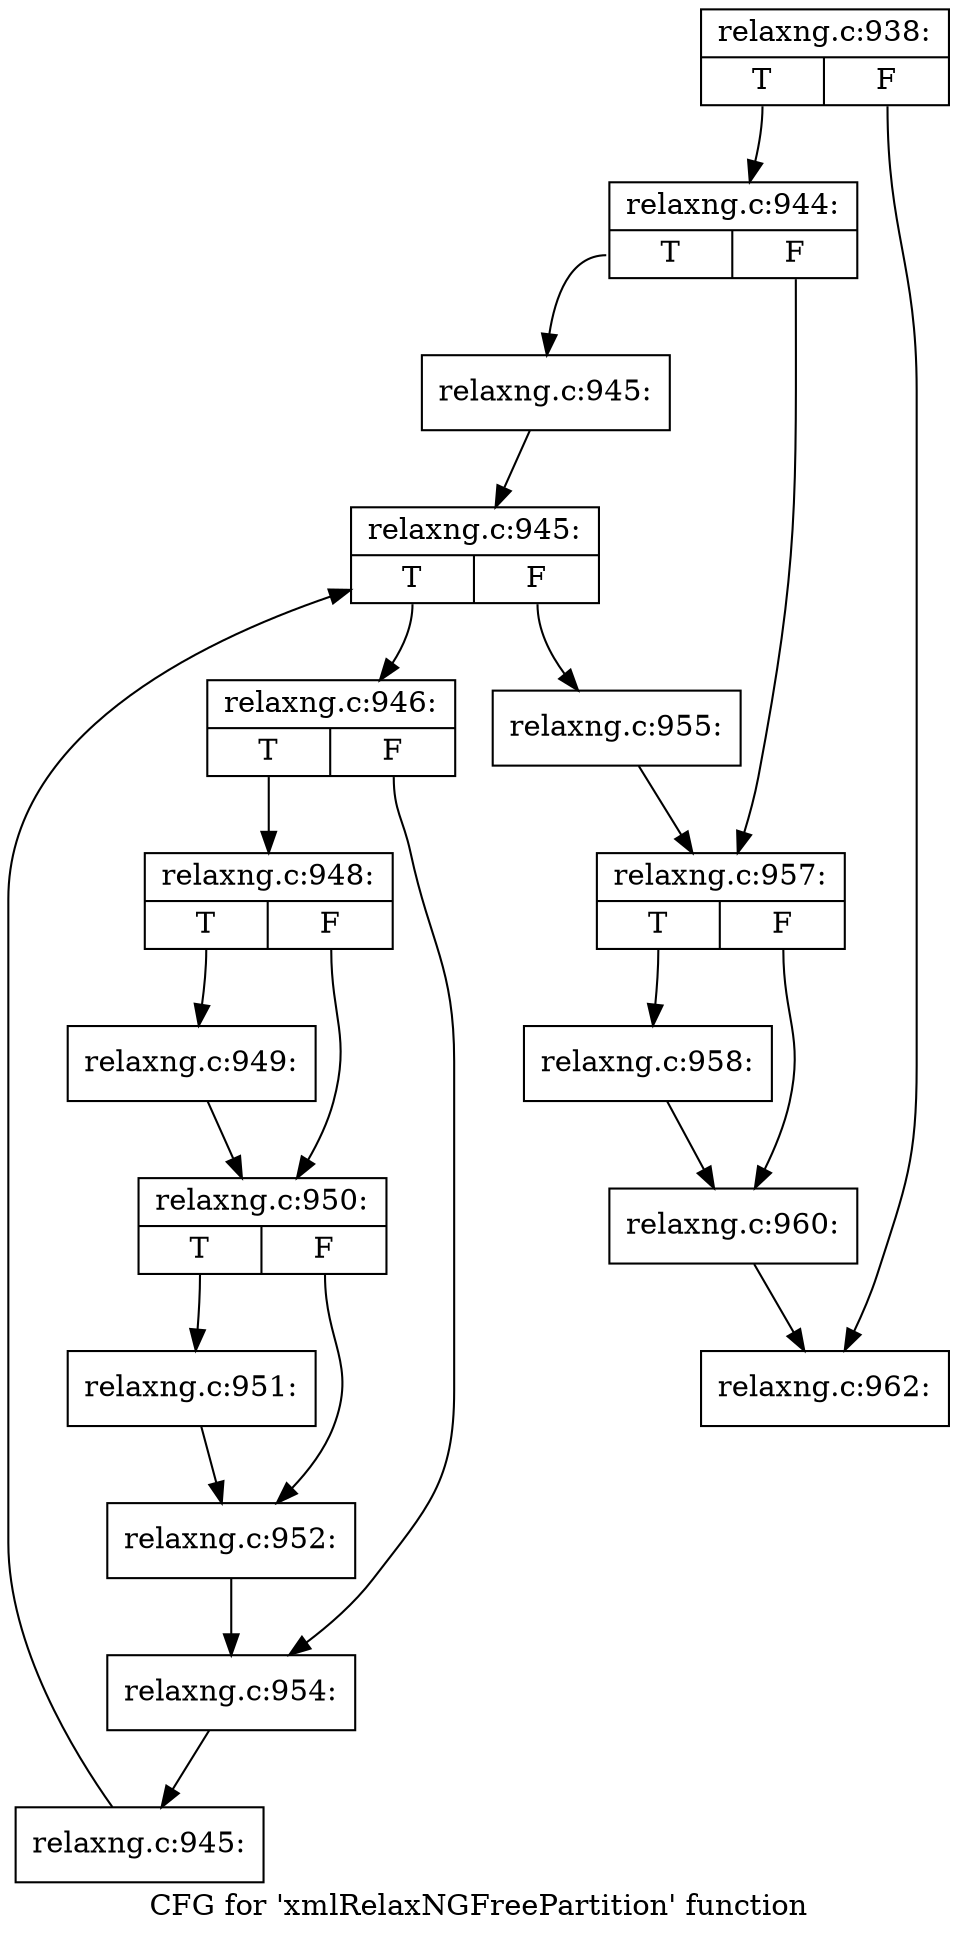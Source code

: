 digraph "CFG for 'xmlRelaxNGFreePartition' function" {
	label="CFG for 'xmlRelaxNGFreePartition' function";

	Node0x555e9c24b7c0 [shape=record,label="{relaxng.c:938:|{<s0>T|<s1>F}}"];
	Node0x555e9c24b7c0:s0 -> Node0x555e9c25a000;
	Node0x555e9c24b7c0:s1 -> Node0x555e9c25a050;
	Node0x555e9c25a000 [shape=record,label="{relaxng.c:944:|{<s0>T|<s1>F}}"];
	Node0x555e9c25a000:s0 -> Node0x555e9c25a440;
	Node0x555e9c25a000:s1 -> Node0x555e9c25a490;
	Node0x555e9c25a440 [shape=record,label="{relaxng.c:945:}"];
	Node0x555e9c25a440 -> Node0x555e9c25a9e0;
	Node0x555e9c25a9e0 [shape=record,label="{relaxng.c:945:|{<s0>T|<s1>F}}"];
	Node0x555e9c25a9e0:s0 -> Node0x555e9c25ac60;
	Node0x555e9c25a9e0:s1 -> Node0x555e9c25a840;
	Node0x555e9c25ac60 [shape=record,label="{relaxng.c:946:|{<s0>T|<s1>F}}"];
	Node0x555e9c25ac60:s0 -> Node0x555e9bfa57f0;
	Node0x555e9c25ac60:s1 -> Node0x555e9c25b420;
	Node0x555e9bfa57f0 [shape=record,label="{relaxng.c:948:|{<s0>T|<s1>F}}"];
	Node0x555e9bfa57f0:s0 -> Node0x555e9c25b810;
	Node0x555e9bfa57f0:s1 -> Node0x555e9c25b860;
	Node0x555e9c25b810 [shape=record,label="{relaxng.c:949:}"];
	Node0x555e9c25b810 -> Node0x555e9c25b860;
	Node0x555e9c25b860 [shape=record,label="{relaxng.c:950:|{<s0>T|<s1>F}}"];
	Node0x555e9c25b860:s0 -> Node0x555e9c25bff0;
	Node0x555e9c25b860:s1 -> Node0x555e9c25c040;
	Node0x555e9c25bff0 [shape=record,label="{relaxng.c:951:}"];
	Node0x555e9c25bff0 -> Node0x555e9c25c040;
	Node0x555e9c25c040 [shape=record,label="{relaxng.c:952:}"];
	Node0x555e9c25c040 -> Node0x555e9c25b420;
	Node0x555e9c25b420 [shape=record,label="{relaxng.c:954:}"];
	Node0x555e9c25b420 -> Node0x555e9c25abd0;
	Node0x555e9c25abd0 [shape=record,label="{relaxng.c:945:}"];
	Node0x555e9c25abd0 -> Node0x555e9c25a9e0;
	Node0x555e9c25a840 [shape=record,label="{relaxng.c:955:}"];
	Node0x555e9c25a840 -> Node0x555e9c25a490;
	Node0x555e9c25a490 [shape=record,label="{relaxng.c:957:|{<s0>T|<s1>F}}"];
	Node0x555e9c25a490:s0 -> Node0x555e9c25d270;
	Node0x555e9c25a490:s1 -> Node0x555e9c25d2c0;
	Node0x555e9c25d270 [shape=record,label="{relaxng.c:958:}"];
	Node0x555e9c25d270 -> Node0x555e9c25d2c0;
	Node0x555e9c25d2c0 [shape=record,label="{relaxng.c:960:}"];
	Node0x555e9c25d2c0 -> Node0x555e9c25a050;
	Node0x555e9c25a050 [shape=record,label="{relaxng.c:962:}"];
}
